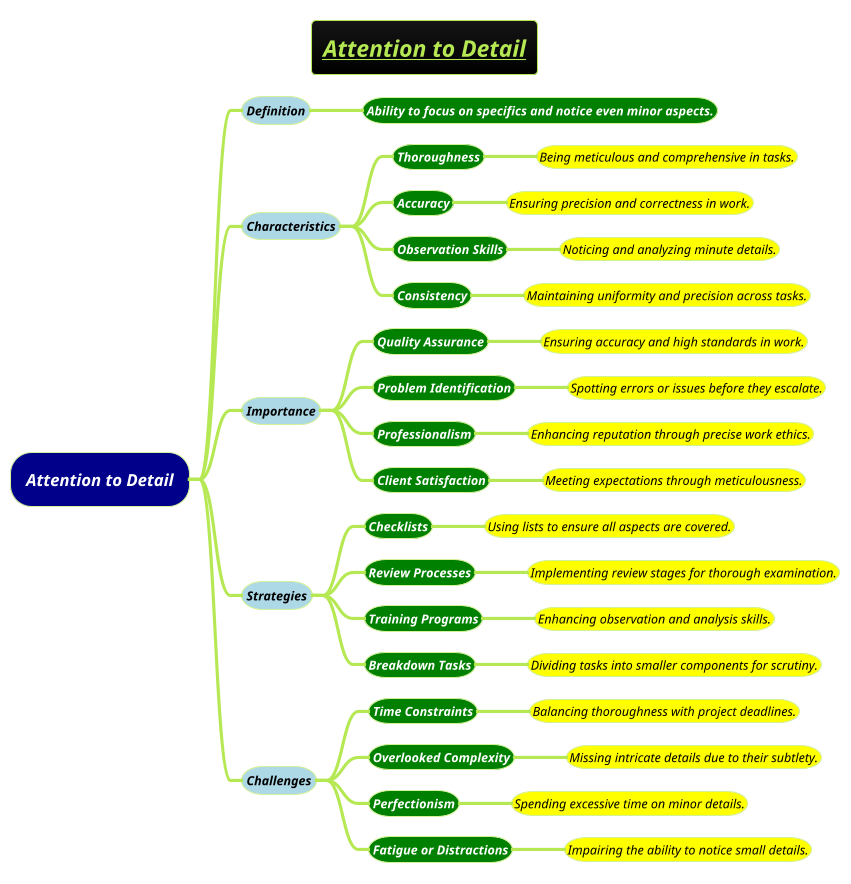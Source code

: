 @startmindmap
title =<i><b><u><size:18>Attention to Detail
!theme hacker

*[#darkblue] <i><color #white>Attention to Detail
**[#lightblue] <i><color #black><size:12>Definition
***[#green] <b><i><color #white><size:12>Ability to focus on specifics and notice even minor aspects.
**[#lightblue] <i><color #black><size:12>Characteristics
***[#green] <b><i><color #white><size:12>Thoroughness
****[#yellow] <i><color #black><size:12>Being meticulous and comprehensive in tasks.
***[#green] <b><i><color #white><size:12>Accuracy
****[#yellow] <i><color #black><size:12>Ensuring precision and correctness in work.
***[#green] <b><i><color #white><size:12>Observation Skills
****[#yellow] <i><color #black><size:12>Noticing and analyzing minute details.
***[#green] <b><i><color #white><size:12>Consistency
****[#yellow] <i><color #black><size:12>Maintaining uniformity and precision across tasks.
**[#lightblue] <i><color #black><size:12>Importance
***[#green] <b><i><color #white><size:12>Quality Assurance
****[#yellow] <i><color #black><size:12>Ensuring accuracy and high standards in work.
***[#green] <b><i><color #white><size:12>Problem Identification
****[#yellow] <i><color #black><size:12>Spotting errors or issues before they escalate.
***[#green] <b><i><color #white><size:12>Professionalism
****[#yellow] <i><color #black><size:12>Enhancing reputation through precise work ethics.
***[#green] <b><i><color #white><size:12>Client Satisfaction
****[#yellow] <i><color #black><size:12>Meeting expectations through meticulousness.
**[#lightblue] <i><color #black><size:12>Strategies
***[#green] <b><i><color #white><size:12>Checklists
****[#yellow] <i><color #black><size:12>Using lists to ensure all aspects are covered.
***[#green] <b><i><color #white><size:12>Review Processes
****[#yellow] <i><color #black><size:12>Implementing review stages for thorough examination.
***[#green] <b><i><color #white><size:12>Training Programs
****[#yellow] <i><color #black><size:12>Enhancing observation and analysis skills.
***[#green] <b><i><color #white><size:12>Breakdown Tasks
****[#yellow] <i><color #black><size:12>Dividing tasks into smaller components for scrutiny.
**[#lightblue] <i><color #black><size:12>Challenges
***[#green] <b><i><color #white><size:12>Time Constraints
****[#yellow] <i><color #black><size:12>Balancing thoroughness with project deadlines.
***[#green] <b><i><color #white><size:12>Overlooked Complexity
****[#yellow] <i><color #black><size:12>Missing intricate details due to their subtlety.
***[#green] <b><i><color #white><size:12>Perfectionism
****[#yellow] <i><color #black><size:12>Spending excessive time on minor details.
***[#green] <b><i><color #white><size:12>Fatigue or Distractions
****[#yellow] <i><color #black><size:12>Impairing the ability to notice small details.

@endmindmap
